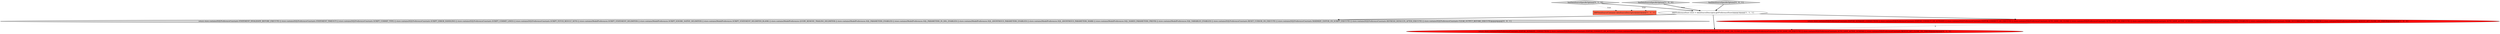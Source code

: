 digraph {
4 [style = filled, label = "hasDataSourceSpecificOptions['0', '1', '0']", fillcolor = lightgray, shape = diamond image = "AAA0AAABBB2BBB"];
7 [style = filled, label = "return store.contains(SQLPreferenceConstants.STATEMENT_INVALIDATE_BEFORE_EXECUTE) || store.contains(SQLPreferenceConstants.STATEMENT_TIMEOUT) || store.contains(SQLPreferenceConstants.SCRIPT_COMMIT_TYPE) || store.contains(SQLPreferenceConstants.SCRIPT_ERROR_HANDLING) || store.contains(SQLPreferenceConstants.SCRIPT_COMMIT_LINES) || store.contains(SQLPreferenceConstants.SCRIPT_FETCH_RESULT_SETS) || store.contains(ModelPreferences.SCRIPT_STATEMENT_DELIMITER) || store.contains(ModelPreferences.SCRIPT_IGNORE_NATIVE_DELIMITER) || store.contains(ModelPreferences.SCRIPT_STATEMENT_DELIMITER_BLANK) || store.contains(ModelPreferences.QUERY_REMOVE_TRAILING_DELIMITER) || store.contains(ModelPreferences.SQL_PARAMETERS_ENABLED) || store.contains(ModelPreferences.SQL_PARAMETERS_IN_DDL_ENABLED) || store.contains(ModelPreferences.SQL_ANONYMOUS_PARAMETERS_ENABLED) || store.contains(ModelPreferences.SQL_ANONYMOUS_PARAMETERS_MARK) || store.contains(ModelPreferences.SQL_NAMED_PARAMETERS_PREFIX) || store.contains(ModelPreferences.SQL_VARIABLES_ENABLED) || store.contains(SQLPreferenceConstants.RESET_CURSOR_ON_EXECUTE) || store.contains(SQLPreferenceConstants.MAXIMIZE_EDITOR_ON_SCRIPT_EXECUTE) || store.contains(SQLPreferenceConstants.REFRESH_DEFAULTS_AFTER_EXECUTE) || store.contains(SQLPreferenceConstants.CLEAR_OUTPUT_BEFORE_EXECUTE)@@@4@@@['0', '0', '1']", fillcolor = lightgray, shape = ellipse image = "AAA0AAABBB3BBB"];
0 [style = filled, label = "DBPPreferenceStore store = dataSourceDescriptor.getPreferenceStore()@@@3@@@['1', '1', '1']", fillcolor = white, shape = ellipse image = "AAA0AAABBB1BBB"];
5 [style = filled, label = "return store.contains(SQLPreferenceConstants.EDITOR_SEPARATE_CONNECTION) || store.contains(SQLPreferenceConstants.EDITOR_CONNECT_ON_ACTIVATE) || store.contains(SQLPreferenceConstants.EDITOR_CONNECT_ON_EXECUTE) || store.contains(SQLPreferenceConstants.AUTO_SAVE_ON_CLOSE) || store.contains(SQLPreferenceConstants.AUTO_SAVE_ON_EXECUTE) || store.contains(SQLPreferenceConstants.AUTO_SAVE_ACTIVE_SCHEMA) || store.contains(SQLPreferenceConstants.RESULT_SET_CLOSE_ON_ERROR)@@@4@@@['0', '1', '0']", fillcolor = red, shape = ellipse image = "AAA1AAABBB2BBB"];
6 [style = filled, label = "hasDataSourceSpecificOptions['0', '0', '1']", fillcolor = lightgray, shape = diamond image = "AAA0AAABBB3BBB"];
1 [style = filled, label = "hasDataSourceSpecificOptions['1', '0', '0']", fillcolor = lightgray, shape = diamond image = "AAA0AAABBB1BBB"];
3 [style = filled, label = "return store.contains(SQLPreferenceConstants.EDITOR_SEPARATE_CONNECTION) || store.contains(SQLPreferenceConstants.EDITOR_CONNECT_ON_ACTIVATE) || store.contains(SQLPreferenceConstants.EDITOR_CONNECT_ON_EXECUTE) || store.contains(SQLPreferenceConstants.AUTO_SAVE_ON_CLOSE) || store.contains(SQLPreferenceConstants.AUTO_SAVE_ON_EXECUTE) || store.contains(SQLPreferenceConstants.AUTO_SAVE_ACTIVE_SCHEMA) || store.contains(SQLPreferenceConstants.FOLDING_ENABLED) || store.contains(SQLPreferenceConstants.MARK_OCCURRENCES_UNDER_CURSOR) || store.contains(SQLPreferenceConstants.RESULT_SET_CLOSE_ON_ERROR)@@@4@@@['1', '0', '0']", fillcolor = red, shape = ellipse image = "AAA1AAABBB1BBB"];
2 [style = filled, label = "DBPDataSourceContainer dataSourceDescriptor@@@2@@@['1', '1', '1']", fillcolor = tomato, shape = box image = "AAA0AAABBB1BBB"];
0->3 [style = bold, label=""];
3->5 [style = dashed, label="0"];
6->0 [style = bold, label=""];
6->2 [style = dotted, label="true"];
1->0 [style = bold, label=""];
1->2 [style = dotted, label="true"];
4->2 [style = dotted, label="true"];
4->0 [style = bold, label=""];
0->5 [style = bold, label=""];
0->7 [style = bold, label=""];
}
